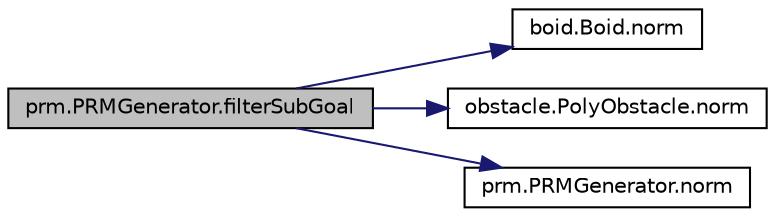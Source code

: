 digraph "prm.PRMGenerator.filterSubGoal"
{
  edge [fontname="Helvetica",fontsize="10",labelfontname="Helvetica",labelfontsize="10"];
  node [fontname="Helvetica",fontsize="10",shape=record];
  rankdir="LR";
  Node1 [label="prm.PRMGenerator.filterSubGoal",height=0.2,width=0.4,color="black", fillcolor="grey75", style="filled" fontcolor="black"];
  Node1 -> Node2 [color="midnightblue",fontsize="10",style="solid",fontname="Helvetica"];
  Node2 [label="boid.Boid.norm",height=0.2,width=0.4,color="black", fillcolor="white", style="filled",URL="$classboid_1_1Boid.html#a576c57d100aa5743d610de30bf1a2b2c",tooltip="Gets the distance between two points. "];
  Node1 -> Node3 [color="midnightblue",fontsize="10",style="solid",fontname="Helvetica"];
  Node3 [label="obstacle.PolyObstacle.norm",height=0.2,width=0.4,color="black", fillcolor="white", style="filled",URL="$classobstacle_1_1PolyObstacle.html#a3392ccb4d22e752b0f150af354b16862",tooltip="Gets the Eulidean distance between p1 and p2. "];
  Node1 -> Node4 [color="midnightblue",fontsize="10",style="solid",fontname="Helvetica"];
  Node4 [label="prm.PRMGenerator.norm",height=0.2,width=0.4,color="black", fillcolor="white", style="filled",URL="$classprm_1_1PRMGenerator.html#a652b3c0fa11645f351c23635d7e62dda",tooltip="Gets the distance between p1 and p2. "];
}
